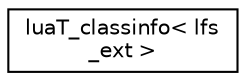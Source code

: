 digraph "Graphical Class Hierarchy"
{
 // LATEX_PDF_SIZE
  edge [fontname="Helvetica",fontsize="10",labelfontname="Helvetica",labelfontsize="10"];
  node [fontname="Helvetica",fontsize="10",shape=record];
  rankdir="LR";
  Node0 [label="luaT_classinfo\< lfs\l_ext \>",height=0.2,width=0.4,color="black", fillcolor="white", style="filled",URL="$structluaT__classinfo_3_01lfs__ext_01_4.html",tooltip=" "];
}
